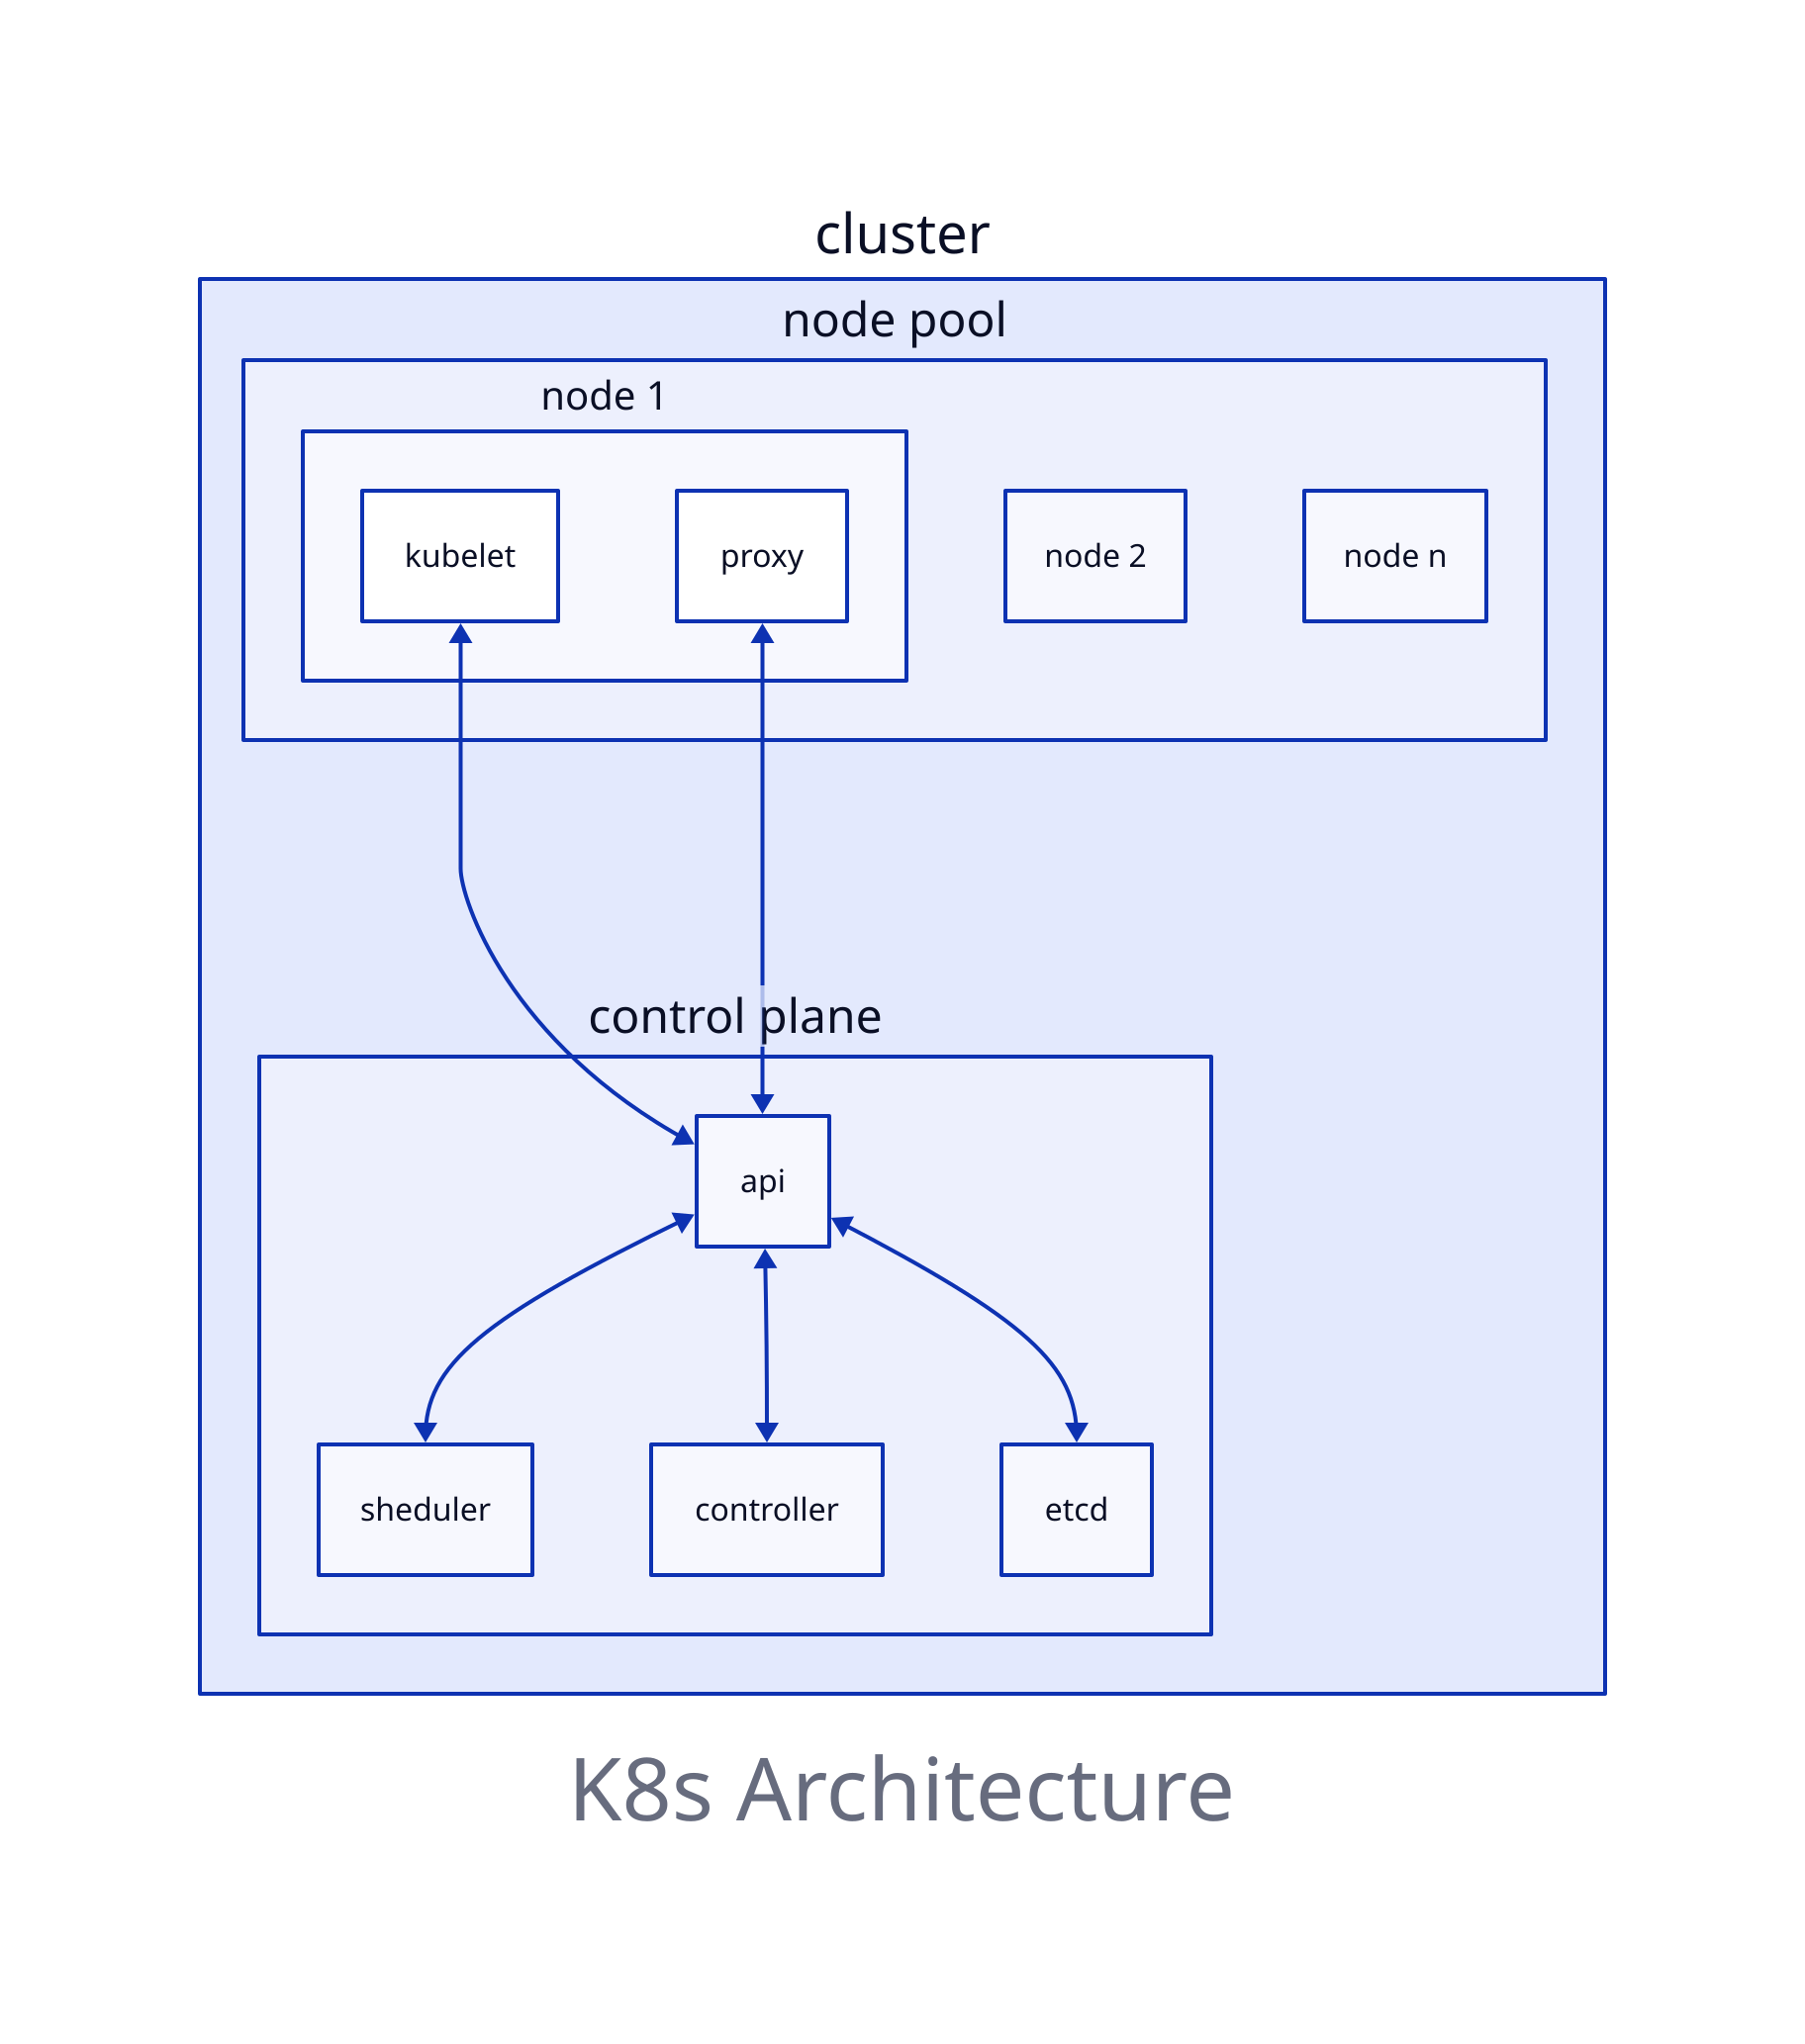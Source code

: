 cluster: {
  control plane: {
    api
    sheduler
    controller
    etcd
  }
  node pool: {
    node 1: {
      kubelet
      proxy
    }
    node 2
    node n
  }
}

cluster.control plane.api <-> cluster.control plane.sheduler
cluster.control plane.api <-> cluster.control plane.controller
cluster.control plane.api <-> cluster.control plane.etcd

cluster.node pool.node 1.kubelet <-> cluster.control plane.api
cluster.node pool.node 1.proxy <-> cluster.control plane.api

title: K8s Architecture {
  shape: text
  near: bottom-center
  style: {
    font-size: 44
    italic: true
  }
}
